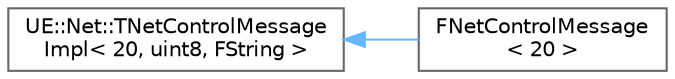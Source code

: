 digraph "Graphical Class Hierarchy"
{
 // INTERACTIVE_SVG=YES
 // LATEX_PDF_SIZE
  bgcolor="transparent";
  edge [fontname=Helvetica,fontsize=10,labelfontname=Helvetica,labelfontsize=10];
  node [fontname=Helvetica,fontsize=10,shape=box,height=0.2,width=0.4];
  rankdir="LR";
  Node0 [id="Node000000",label="UE::Net::TNetControlMessage\lImpl\< 20, uint8, FString \>",height=0.2,width=0.4,color="grey40", fillcolor="white", style="filled",URL="$df/d09/classUE_1_1Net_1_1TNetControlMessageImpl.html",tooltip=" "];
  Node0 -> Node1 [id="edge9674_Node000000_Node000001",dir="back",color="steelblue1",style="solid",tooltip=" "];
  Node1 [id="Node000001",label="FNetControlMessage\l\< 20 \>",height=0.2,width=0.4,color="grey40", fillcolor="white", style="filled",URL="$d0/d08/classFNetControlMessage_3_0120_01_4.html",tooltip=" "];
}

